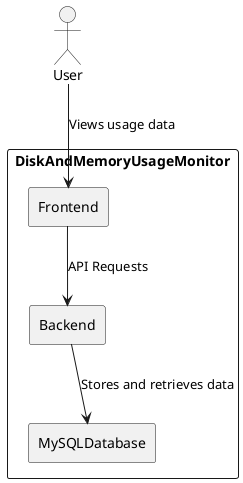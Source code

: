 @startuml
!define RECTANGLE rectangle
!define ACTOR actor

ACTOR User
RECTANGLE DiskAndMemoryUsageMonitor {
    RECTANGLE Backend
    RECTANGLE Frontend
    RECTANGLE MySQLDatabase
}

User --> Frontend : Views usage data
Frontend --> Backend : API Requests
Backend --> MySQLDatabase : Stores and retrieves data
@enduml
